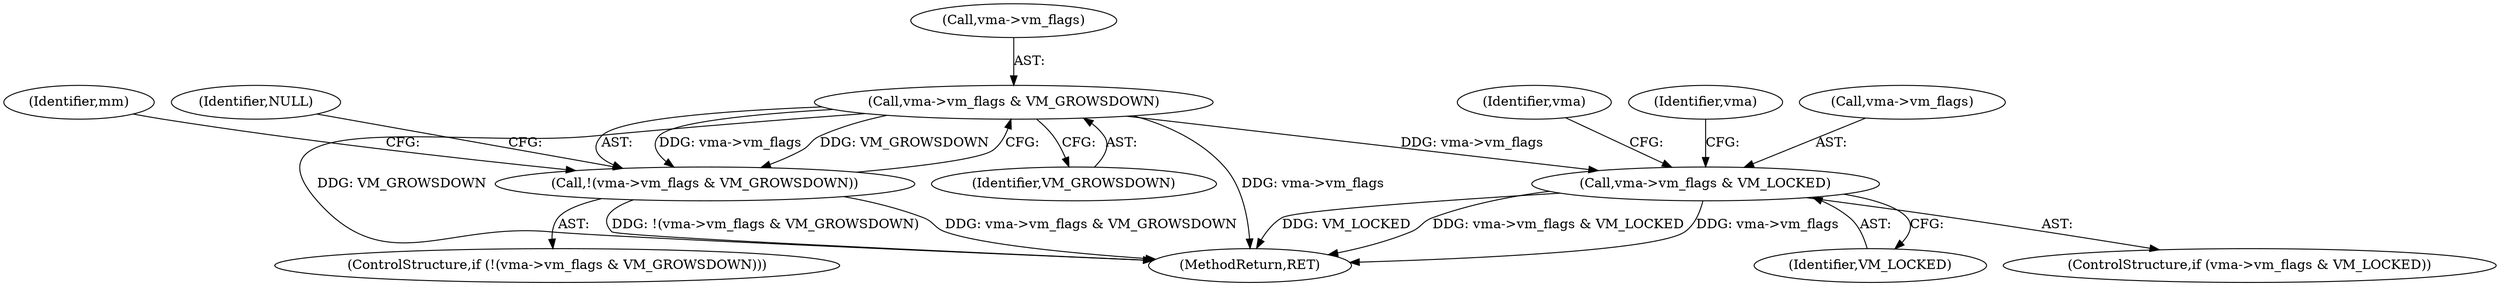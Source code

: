 digraph "0_linux_04f5866e41fb70690e28397487d8bd8eea7d712a_6@pointer" {
"1000130" [label="(Call,vma->vm_flags & VM_GROWSDOWN)"];
"1000129" [label="(Call,!(vma->vm_flags & VM_GROWSDOWN))"];
"1000155" [label="(Call,vma->vm_flags & VM_LOCKED)"];
"1000154" [label="(ControlStructure,if (vma->vm_flags & VM_LOCKED))"];
"1000129" [label="(Call,!(vma->vm_flags & VM_GROWSDOWN))"];
"1000166" [label="(Identifier,vma)"];
"1000155" [label="(Call,vma->vm_flags & VM_LOCKED)"];
"1000134" [label="(Identifier,VM_GROWSDOWN)"];
"1000131" [label="(Call,vma->vm_flags)"];
"1000159" [label="(Identifier,VM_LOCKED)"];
"1000140" [label="(Identifier,mm)"];
"1000128" [label="(ControlStructure,if (!(vma->vm_flags & VM_GROWSDOWN)))"];
"1000161" [label="(Identifier,vma)"];
"1000156" [label="(Call,vma->vm_flags)"];
"1000136" [label="(Identifier,NULL)"];
"1000130" [label="(Call,vma->vm_flags & VM_GROWSDOWN)"];
"1000167" [label="(MethodReturn,RET)"];
"1000130" -> "1000129"  [label="AST: "];
"1000130" -> "1000134"  [label="CFG: "];
"1000131" -> "1000130"  [label="AST: "];
"1000134" -> "1000130"  [label="AST: "];
"1000129" -> "1000130"  [label="CFG: "];
"1000130" -> "1000167"  [label="DDG: vma->vm_flags"];
"1000130" -> "1000167"  [label="DDG: VM_GROWSDOWN"];
"1000130" -> "1000129"  [label="DDG: vma->vm_flags"];
"1000130" -> "1000129"  [label="DDG: VM_GROWSDOWN"];
"1000130" -> "1000155"  [label="DDG: vma->vm_flags"];
"1000129" -> "1000128"  [label="AST: "];
"1000136" -> "1000129"  [label="CFG: "];
"1000140" -> "1000129"  [label="CFG: "];
"1000129" -> "1000167"  [label="DDG: vma->vm_flags & VM_GROWSDOWN"];
"1000129" -> "1000167"  [label="DDG: !(vma->vm_flags & VM_GROWSDOWN)"];
"1000155" -> "1000154"  [label="AST: "];
"1000155" -> "1000159"  [label="CFG: "];
"1000156" -> "1000155"  [label="AST: "];
"1000159" -> "1000155"  [label="AST: "];
"1000161" -> "1000155"  [label="CFG: "];
"1000166" -> "1000155"  [label="CFG: "];
"1000155" -> "1000167"  [label="DDG: VM_LOCKED"];
"1000155" -> "1000167"  [label="DDG: vma->vm_flags & VM_LOCKED"];
"1000155" -> "1000167"  [label="DDG: vma->vm_flags"];
}
